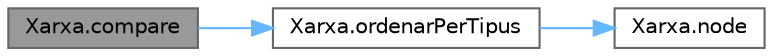 digraph "Xarxa.compare"
{
 // LATEX_PDF_SIZE
  bgcolor="transparent";
  edge [fontname=Helvetica,fontsize=10,labelfontname=Helvetica,labelfontsize=10];
  node [fontname=Helvetica,fontsize=10,shape=box,height=0.2,width=0.4];
  rankdir="LR";
  Node1 [id="Node000001",label="Xarxa.compare",height=0.2,width=0.4,color="gray40", fillcolor="grey60", style="filled", fontcolor="black",tooltip="Compara dos nodes per ordre de tipus."];
  Node1 -> Node2 [id="edge1_Node000001_Node000002",color="steelblue1",style="solid",tooltip=" "];
  Node2 [id="Node000002",label="Xarxa.ordenarPerTipus",height=0.2,width=0.4,color="grey40", fillcolor="white", style="filled",URL="$class_xarxa.html#a1f40741c29a4ac69c0d1cffd4c7e3b25",tooltip="Ordena els nodes segons el seu tipus."];
  Node2 -> Node3 [id="edge2_Node000002_Node000003",color="steelblue1",style="solid",tooltip=" "];
  Node3 [id="Node000003",label="Xarxa.node",height=0.2,width=0.4,color="grey40", fillcolor="white", style="filled",URL="$class_xarxa.html#a5f4cb1e91855800352838cbaa0b4ef1e",tooltip="Retorna el node de la xarxa amb l'identificador donat."];
}
